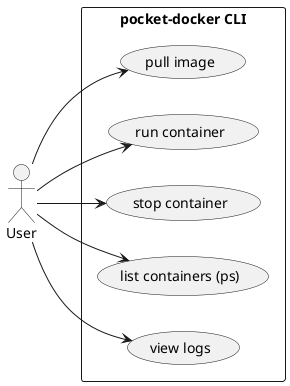 @startuml
left to right direction
skinparam packageStyle rectangle

actor User

package "pocket-docker CLI" {
  usecase "pull image" as UC_Pull
  usecase "run container" as UC_Run
  usecase "stop container" as UC_Stop
  usecase "list containers (ps)" as UC_Ps
  usecase "view logs" as UC_Logs
}

User --> UC_Pull
User --> UC_Run
User --> UC_Stop
User --> UC_Ps
User --> UC_Logs
@enduml